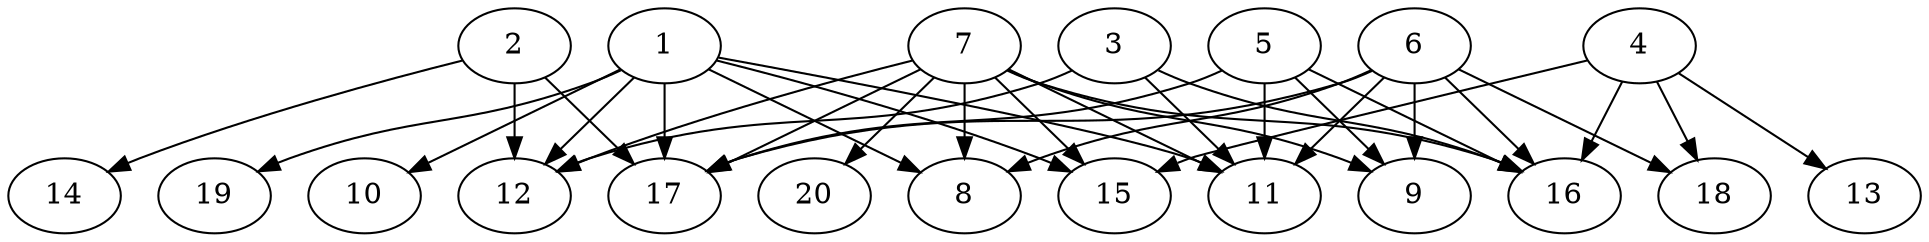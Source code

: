 // DAG automatically generated by daggen at Wed Jul 24 21:20:53 2019
// ./daggen --dot -n 20 --ccr 0.5 --fat 0.8 --regular 0.5 --density 0.7 --mindata 5242880 --maxdata 52428800 
digraph G {
  1 [size="60708864", alpha="0.01", expect_size="30354432"] 
  1 -> 8 [size ="30354432"]
  1 -> 10 [size ="30354432"]
  1 -> 11 [size ="30354432"]
  1 -> 12 [size ="30354432"]
  1 -> 15 [size ="30354432"]
  1 -> 17 [size ="30354432"]
  1 -> 19 [size ="30354432"]
  2 [size="32473088", alpha="0.05", expect_size="16236544"] 
  2 -> 12 [size ="16236544"]
  2 -> 14 [size ="16236544"]
  2 -> 17 [size ="16236544"]
  3 [size="98701312", alpha="0.08", expect_size="49350656"] 
  3 -> 11 [size ="49350656"]
  3 -> 12 [size ="49350656"]
  3 -> 16 [size ="49350656"]
  4 [size="27389952", alpha="0.11", expect_size="13694976"] 
  4 -> 13 [size ="13694976"]
  4 -> 15 [size ="13694976"]
  4 -> 16 [size ="13694976"]
  4 -> 18 [size ="13694976"]
  5 [size="22814720", alpha="0.16", expect_size="11407360"] 
  5 -> 9 [size ="11407360"]
  5 -> 11 [size ="11407360"]
  5 -> 16 [size ="11407360"]
  5 -> 17 [size ="11407360"]
  6 [size="54659072", alpha="0.02", expect_size="27329536"] 
  6 -> 8 [size ="27329536"]
  6 -> 9 [size ="27329536"]
  6 -> 11 [size ="27329536"]
  6 -> 16 [size ="27329536"]
  6 -> 17 [size ="27329536"]
  6 -> 18 [size ="27329536"]
  7 [size="25450496", alpha="0.06", expect_size="12725248"] 
  7 -> 8 [size ="12725248"]
  7 -> 9 [size ="12725248"]
  7 -> 11 [size ="12725248"]
  7 -> 12 [size ="12725248"]
  7 -> 15 [size ="12725248"]
  7 -> 16 [size ="12725248"]
  7 -> 17 [size ="12725248"]
  7 -> 20 [size ="12725248"]
  8 [size="11712512", alpha="0.03", expect_size="5856256"] 
  9 [size="56006656", alpha="0.12", expect_size="28003328"] 
  10 [size="74534912", alpha="0.17", expect_size="37267456"] 
  11 [size="61419520", alpha="0.10", expect_size="30709760"] 
  12 [size="64002048", alpha="0.03", expect_size="32001024"] 
  13 [size="89372672", alpha="0.06", expect_size="44686336"] 
  14 [size="31563776", alpha="0.18", expect_size="15781888"] 
  15 [size="85116928", alpha="0.08", expect_size="42558464"] 
  16 [size="68165632", alpha="0.10", expect_size="34082816"] 
  17 [size="76572672", alpha="0.10", expect_size="38286336"] 
  18 [size="10653696", alpha="0.16", expect_size="5326848"] 
  19 [size="26243072", alpha="0.08", expect_size="13121536"] 
  20 [size="82751488", alpha="0.10", expect_size="41375744"] 
}
